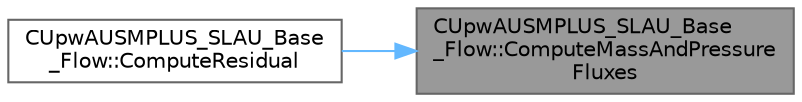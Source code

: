 digraph "CUpwAUSMPLUS_SLAU_Base_Flow::ComputeMassAndPressureFluxes"
{
 // LATEX_PDF_SIZE
  bgcolor="transparent";
  edge [fontname=Helvetica,fontsize=10,labelfontname=Helvetica,labelfontsize=10];
  node [fontname=Helvetica,fontsize=10,shape=box,height=0.2,width=0.4];
  rankdir="RL";
  Node1 [id="Node000001",label="CUpwAUSMPLUS_SLAU_Base\l_Flow::ComputeMassAndPressure\lFluxes",height=0.2,width=0.4,color="gray40", fillcolor="grey60", style="filled", fontcolor="black",tooltip="Compute the mass flux and pressure based on Primitives_i/j, derived classes must implement this metho..."];
  Node1 -> Node2 [id="edge1_Node000001_Node000002",dir="back",color="steelblue1",style="solid",tooltip=" "];
  Node2 [id="Node000002",label="CUpwAUSMPLUS_SLAU_Base\l_Flow::ComputeResidual",height=0.2,width=0.4,color="grey40", fillcolor="white", style="filled",URL="$classCUpwAUSMPLUS__SLAU__Base__Flow.html#a70d144bce6b01b7d0df01a03ac77e500",tooltip="Compute the AUSM+ and SLAU family of schemes."];
}
